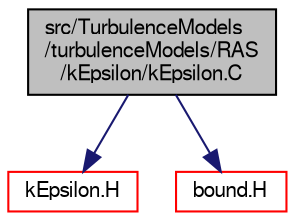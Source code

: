 digraph "src/TurbulenceModels/turbulenceModels/RAS/kEpsilon/kEpsilon.C"
{
  bgcolor="transparent";
  edge [fontname="FreeSans",fontsize="10",labelfontname="FreeSans",labelfontsize="10"];
  node [fontname="FreeSans",fontsize="10",shape=record];
  Node0 [label="src/TurbulenceModels\l/turbulenceModels/RAS\l/kEpsilon/kEpsilon.C",height=0.2,width=0.4,color="black", fillcolor="grey75", style="filled", fontcolor="black"];
  Node0 -> Node1 [color="midnightblue",fontsize="10",style="solid",fontname="FreeSans"];
  Node1 [label="kEpsilon.H",height=0.2,width=0.4,color="red",URL="$a40136.html"];
  Node0 -> Node4 [color="midnightblue",fontsize="10",style="solid",fontname="FreeSans"];
  Node4 [label="bound.H",height=0.2,width=0.4,color="red",URL="$a01211.html",tooltip="Bound the given scalar field if it has gone unbounded. "];
}
